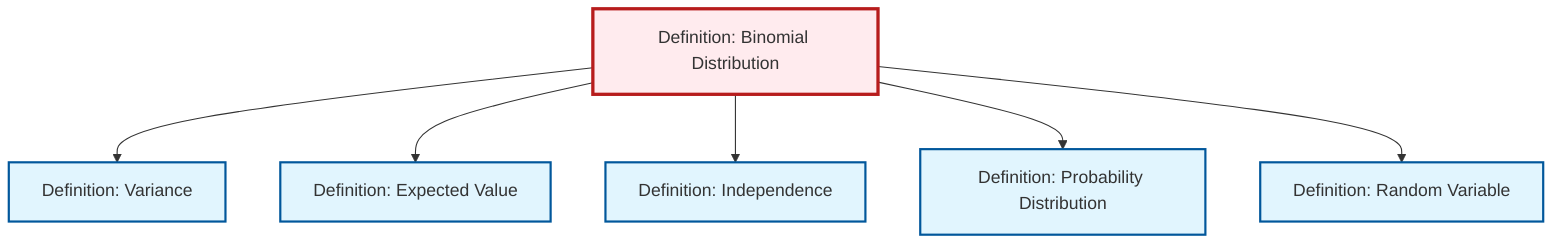graph TD
    classDef definition fill:#e1f5fe,stroke:#01579b,stroke-width:2px
    classDef theorem fill:#f3e5f5,stroke:#4a148c,stroke-width:2px
    classDef axiom fill:#fff3e0,stroke:#e65100,stroke-width:2px
    classDef example fill:#e8f5e9,stroke:#1b5e20,stroke-width:2px
    classDef current fill:#ffebee,stroke:#b71c1c,stroke-width:3px
    def-probability-distribution["Definition: Probability Distribution"]:::definition
    def-variance["Definition: Variance"]:::definition
    def-expectation["Definition: Expected Value"]:::definition
    def-random-variable["Definition: Random Variable"]:::definition
    def-independence["Definition: Independence"]:::definition
    def-binomial-distribution["Definition: Binomial Distribution"]:::definition
    def-binomial-distribution --> def-variance
    def-binomial-distribution --> def-expectation
    def-binomial-distribution --> def-independence
    def-binomial-distribution --> def-probability-distribution
    def-binomial-distribution --> def-random-variable
    class def-binomial-distribution current